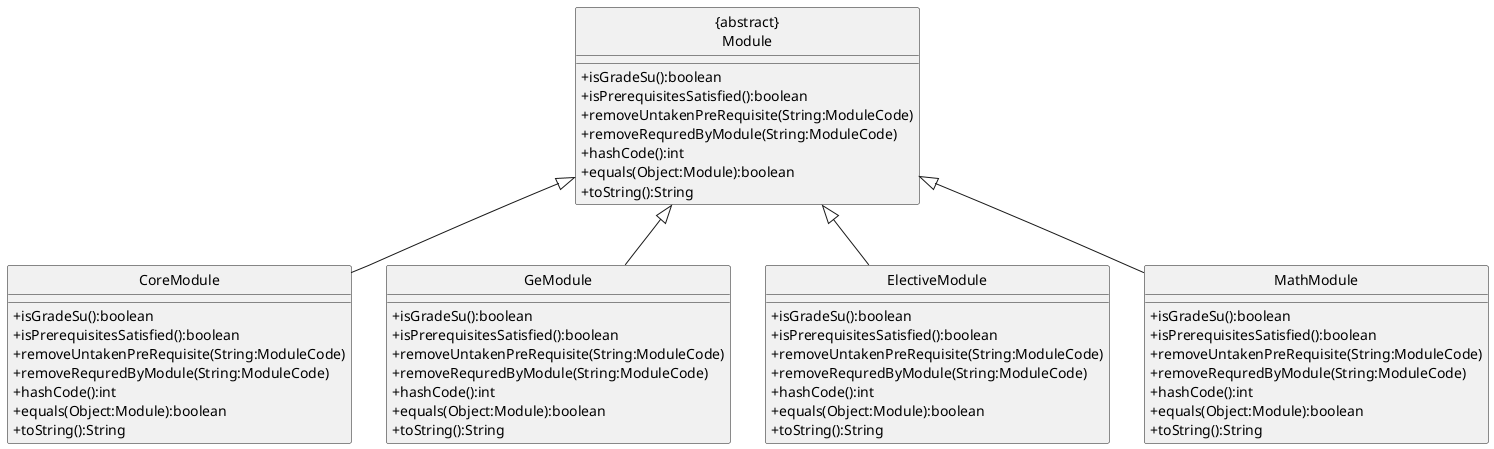 @startuml

hide circle
skinparam classAttributeIconSize 0

class "{abstract}\nModule" {
    +isGradeSu():boolean
    +isPrerequisitesSatisfied():boolean
    +removeUntakenPreRequisite(String:ModuleCode)
    +removeRequredByModule(String:ModuleCode)
    +hashCode():int
    +equals(Object:Module):boolean
    +toString():String
}

class "CoreModule" {
    +isGradeSu():boolean
    +isPrerequisitesSatisfied():boolean
    +removeUntakenPreRequisite(String:ModuleCode)
    +removeRequredByModule(String:ModuleCode)
    +hashCode():int
    +equals(Object:Module):boolean
    +toString():String
}

class "GeModule" {
    +isGradeSu():boolean
    +isPrerequisitesSatisfied():boolean
    +removeUntakenPreRequisite(String:ModuleCode)
    +removeRequredByModule(String:ModuleCode)
    +hashCode():int
    +equals(Object:Module):boolean
    +toString():String
}

class "ElectiveModule" {
    +isGradeSu():boolean
    +isPrerequisitesSatisfied():boolean
    +removeUntakenPreRequisite(String:ModuleCode)
    +removeRequredByModule(String:ModuleCode)
    +hashCode():int
    +equals(Object:Module):boolean
    +toString():String
}

class "MathModule" {
    +isGradeSu():boolean
    +isPrerequisitesSatisfied():boolean
    +removeUntakenPreRequisite(String:ModuleCode)
    +removeRequredByModule(String:ModuleCode)
    +hashCode():int
    +equals(Object:Module):boolean
    +toString():String
}

"{abstract}\nModule" <|-- "CoreModule"
"{abstract}\nModule" <|-- "GeModule"
"{abstract}\nModule" <|-- "ElectiveModule"
"{abstract}\nModule" <|-- "MathModule"

@enduml